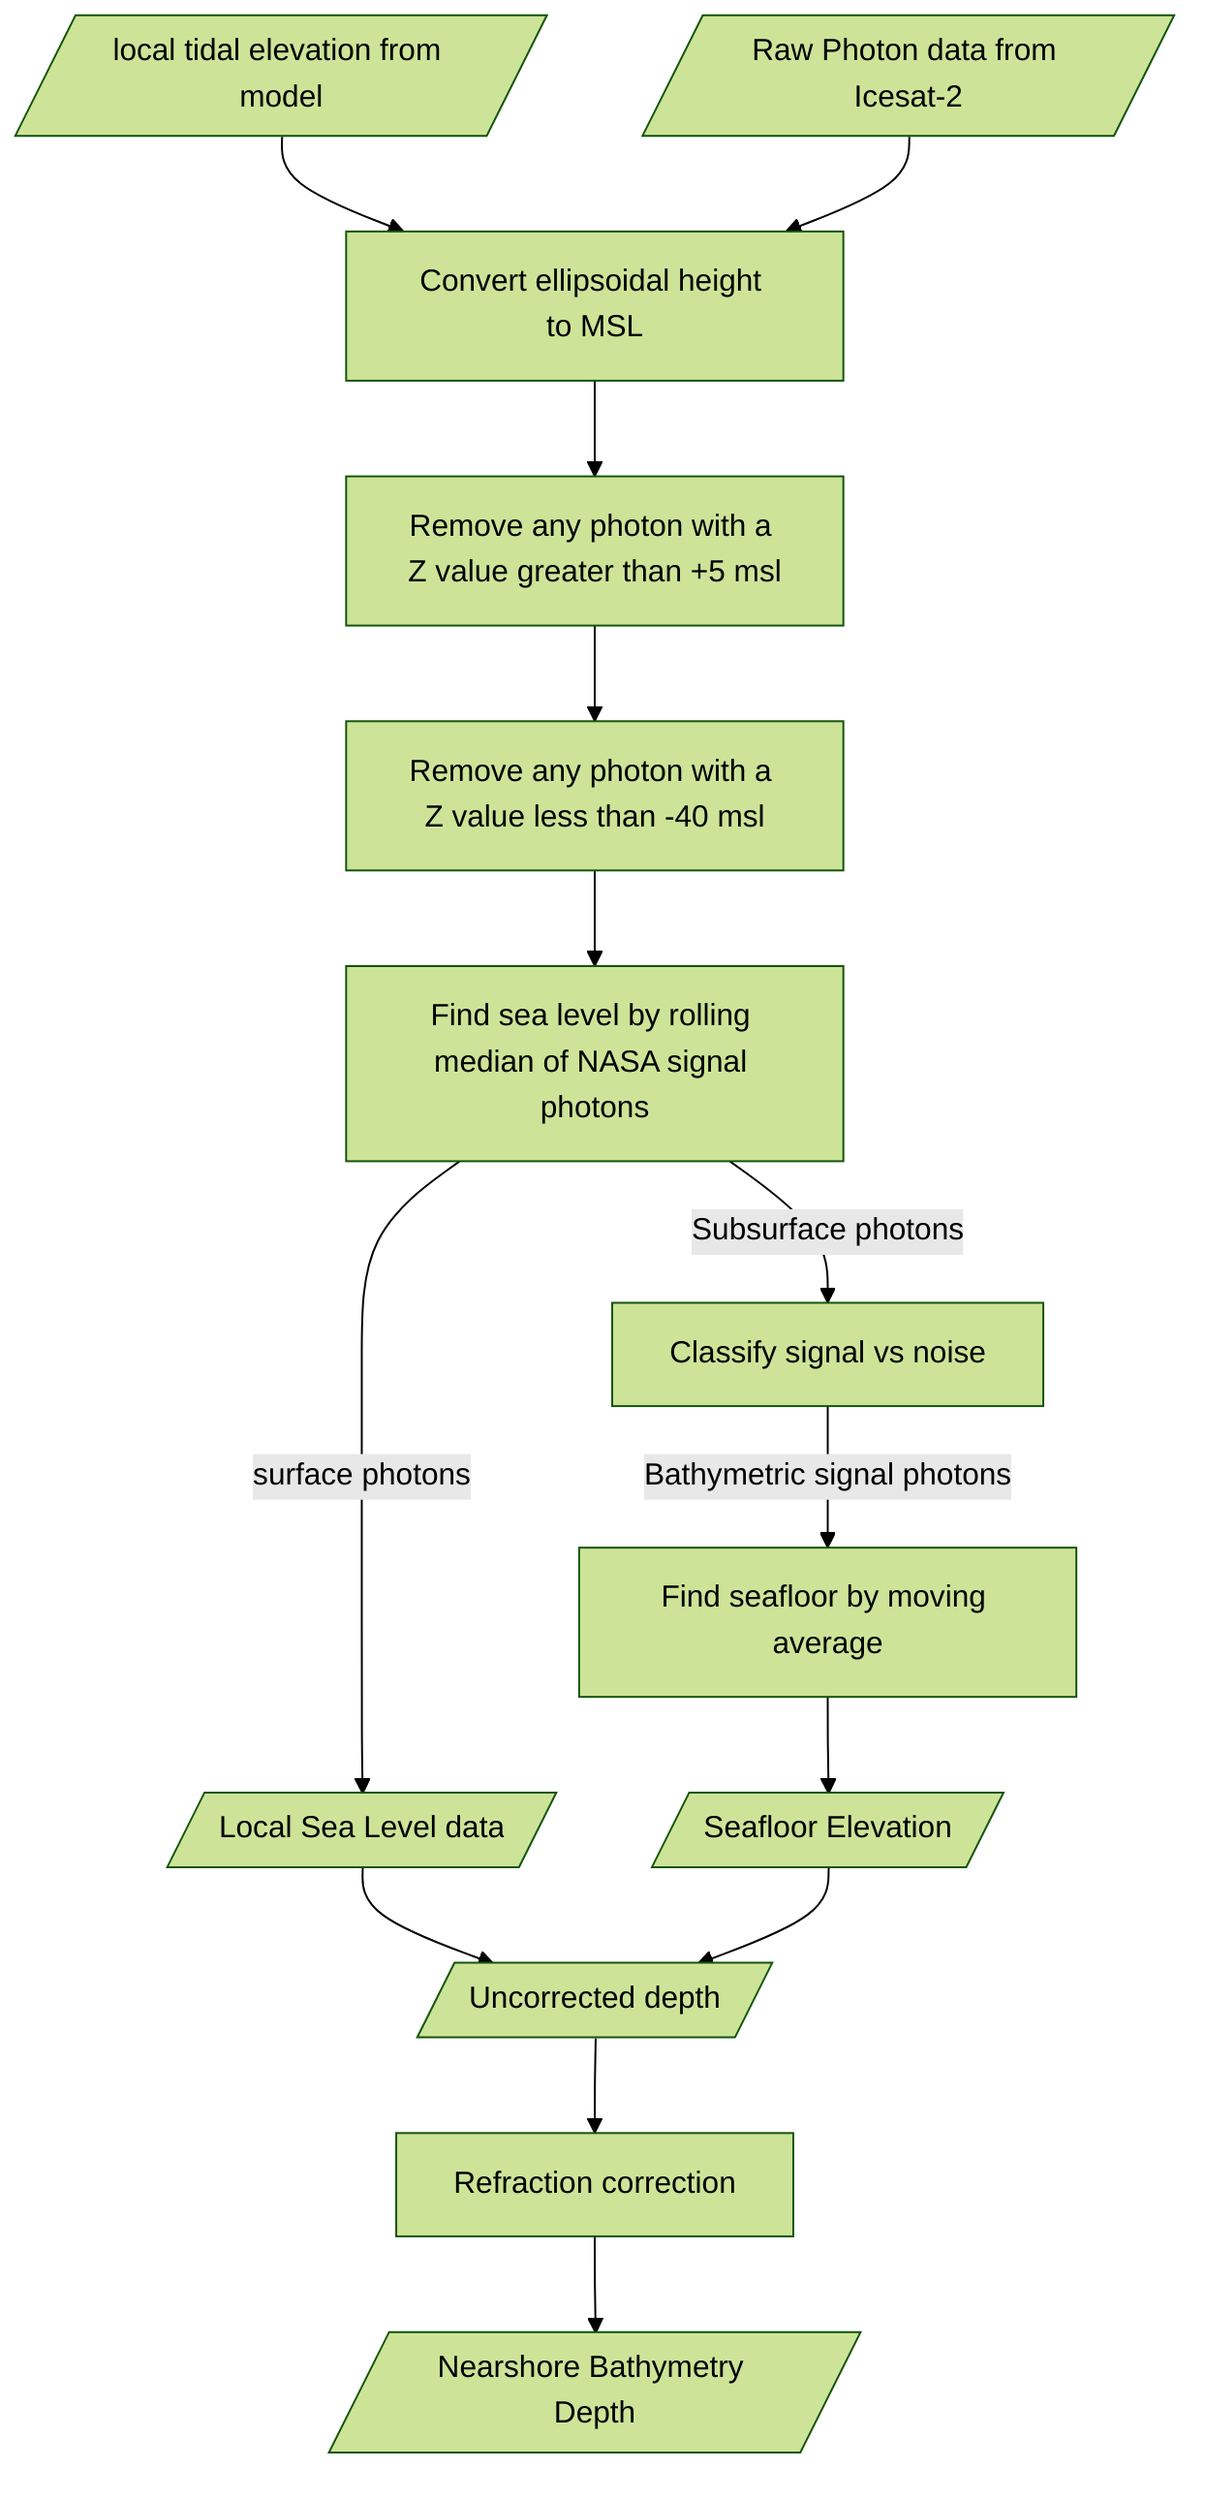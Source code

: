 %%{init: {'theme':'forest'}}%%
flowchart TD
    %% 
    ph[/Raw Photon data from Icesat-2/] 
    strip_high[Remove any photon with a Z value greater than +5 msl]
    strip_lo[Remove any photon with a Z value less than -40 msl]
    msl[Find sea level by rolling median of NASA signal photons]
    SNsplit[Classify signal vs noise]
    msldata[/Local Sea Level data/]
    tidemodel[/local tidal elevation from model/]
    tides[Convert ellipsoidal height to MSL]
    mov_avg_seafloor[Find seafloor by moving average]
    seafloorheight[/Seafloor Elevation/]
    uncorr[/Uncorrected depth/]
    refr[Refraction correction]
    msl-->|surface photons| msldata --> uncorr

    SNsplit -->|Bathymetric signal photons| mov_avg_seafloor-->seafloorheight --> uncorr
    %%SNsplit --> |Noise photons| disc[Discard]
    tidemodel-->tides
    ph-->tides-->strip_high-->strip_lo-->msl 
    msl-->|Subsurface photons|SNsplit
    uncorr --> refr --> bathydata[/Nearshore Bathymetry Depth/]